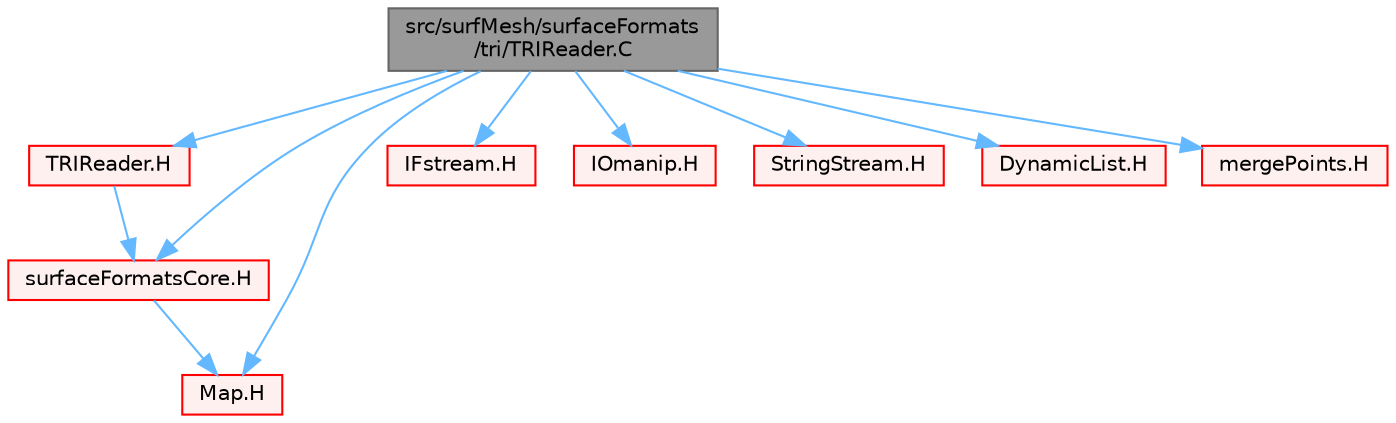 digraph "src/surfMesh/surfaceFormats/tri/TRIReader.C"
{
 // LATEX_PDF_SIZE
  bgcolor="transparent";
  edge [fontname=Helvetica,fontsize=10,labelfontname=Helvetica,labelfontsize=10];
  node [fontname=Helvetica,fontsize=10,shape=box,height=0.2,width=0.4];
  Node1 [id="Node000001",label="src/surfMesh/surfaceFormats\l/tri/TRIReader.C",height=0.2,width=0.4,color="gray40", fillcolor="grey60", style="filled", fontcolor="black",tooltip=" "];
  Node1 -> Node2 [id="edge1_Node000001_Node000002",color="steelblue1",style="solid",tooltip=" "];
  Node2 [id="Node000002",label="TRIReader.H",height=0.2,width=0.4,color="red", fillcolor="#FFF0F0", style="filled",URL="$TRIReader_8H.html",tooltip=" "];
  Node2 -> Node111 [id="edge2_Node000002_Node000111",color="steelblue1",style="solid",tooltip=" "];
  Node111 [id="Node000111",label="surfaceFormatsCore.H",height=0.2,width=0.4,color="red", fillcolor="#FFF0F0", style="filled",URL="$surfaceFormatsCore_8H.html",tooltip=" "];
  Node111 -> Node112 [id="edge3_Node000111_Node000112",color="steelblue1",style="solid",tooltip=" "];
  Node112 [id="Node000112",label="Map.H",height=0.2,width=0.4,color="red", fillcolor="#FFF0F0", style="filled",URL="$Map_8H.html",tooltip=" "];
  Node1 -> Node111 [id="edge4_Node000001_Node000111",color="steelblue1",style="solid",tooltip=" "];
  Node1 -> Node158 [id="edge5_Node000001_Node000158",color="steelblue1",style="solid",tooltip=" "];
  Node158 [id="Node000158",label="IFstream.H",height=0.2,width=0.4,color="red", fillcolor="#FFF0F0", style="filled",URL="$IFstream_8H.html",tooltip=" "];
  Node1 -> Node163 [id="edge6_Node000001_Node000163",color="steelblue1",style="solid",tooltip=" "];
  Node163 [id="Node000163",label="IOmanip.H",height=0.2,width=0.4,color="red", fillcolor="#FFF0F0", style="filled",URL="$IOmanip_8H.html",tooltip="Istream and Ostream manipulators taking arguments."];
  Node1 -> Node164 [id="edge7_Node000001_Node000164",color="steelblue1",style="solid",tooltip=" "];
  Node164 [id="Node000164",label="StringStream.H",height=0.2,width=0.4,color="red", fillcolor="#FFF0F0", style="filled",URL="$StringStream_8H.html",tooltip="Input/output from string buffers."];
  Node1 -> Node166 [id="edge8_Node000001_Node000166",color="steelblue1",style="solid",tooltip=" "];
  Node166 [id="Node000166",label="DynamicList.H",height=0.2,width=0.4,color="red", fillcolor="#FFF0F0", style="filled",URL="$DynamicList_8H.html",tooltip=" "];
  Node1 -> Node168 [id="edge9_Node000001_Node000168",color="steelblue1",style="solid",tooltip=" "];
  Node168 [id="Node000168",label="mergePoints.H",height=0.2,width=0.4,color="red", fillcolor="#FFF0F0", style="filled",URL="$mergePoints_8H.html",tooltip="Geometric merging of points. See below."];
  Node1 -> Node112 [id="edge10_Node000001_Node000112",color="steelblue1",style="solid",tooltip=" "];
}
